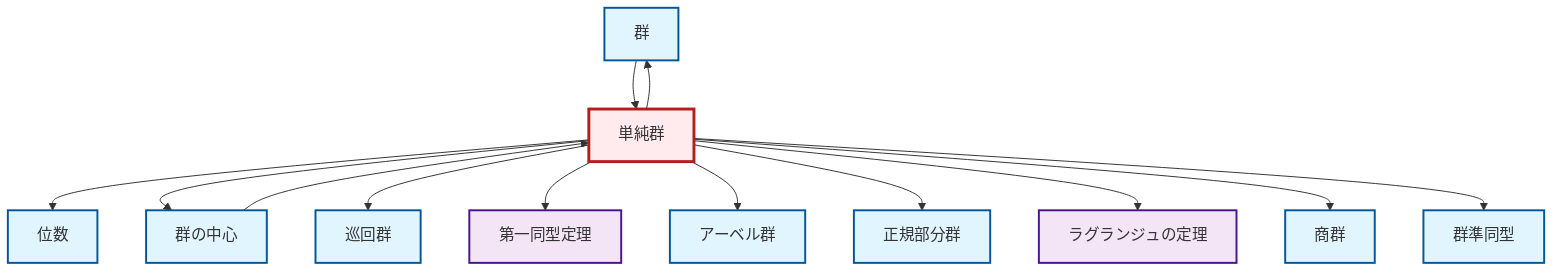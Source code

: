 graph TD
    classDef definition fill:#e1f5fe,stroke:#01579b,stroke-width:2px
    classDef theorem fill:#f3e5f5,stroke:#4a148c,stroke-width:2px
    classDef axiom fill:#fff3e0,stroke:#e65100,stroke-width:2px
    classDef example fill:#e8f5e9,stroke:#1b5e20,stroke-width:2px
    classDef current fill:#ffebee,stroke:#b71c1c,stroke-width:3px
    def-cyclic-group["巡回群"]:::definition
    def-group["群"]:::definition
    def-abelian-group["アーベル群"]:::definition
    def-homomorphism["群準同型"]:::definition
    def-quotient-group["商群"]:::definition
    def-simple-group["単純群"]:::definition
    def-order["位数"]:::definition
    def-normal-subgroup["正規部分群"]:::definition
    thm-lagrange["ラグランジュの定理"]:::theorem
    def-center-of-group["群の中心"]:::definition
    thm-first-isomorphism["第一同型定理"]:::theorem
    def-simple-group --> def-order
    def-center-of-group --> def-simple-group
    def-simple-group --> def-center-of-group
    def-simple-group --> def-cyclic-group
    def-simple-group --> thm-first-isomorphism
    def-group --> def-simple-group
    def-simple-group --> def-abelian-group
    def-simple-group --> def-normal-subgroup
    def-simple-group --> def-group
    def-simple-group --> thm-lagrange
    def-simple-group --> def-quotient-group
    def-simple-group --> def-homomorphism
    class def-simple-group current